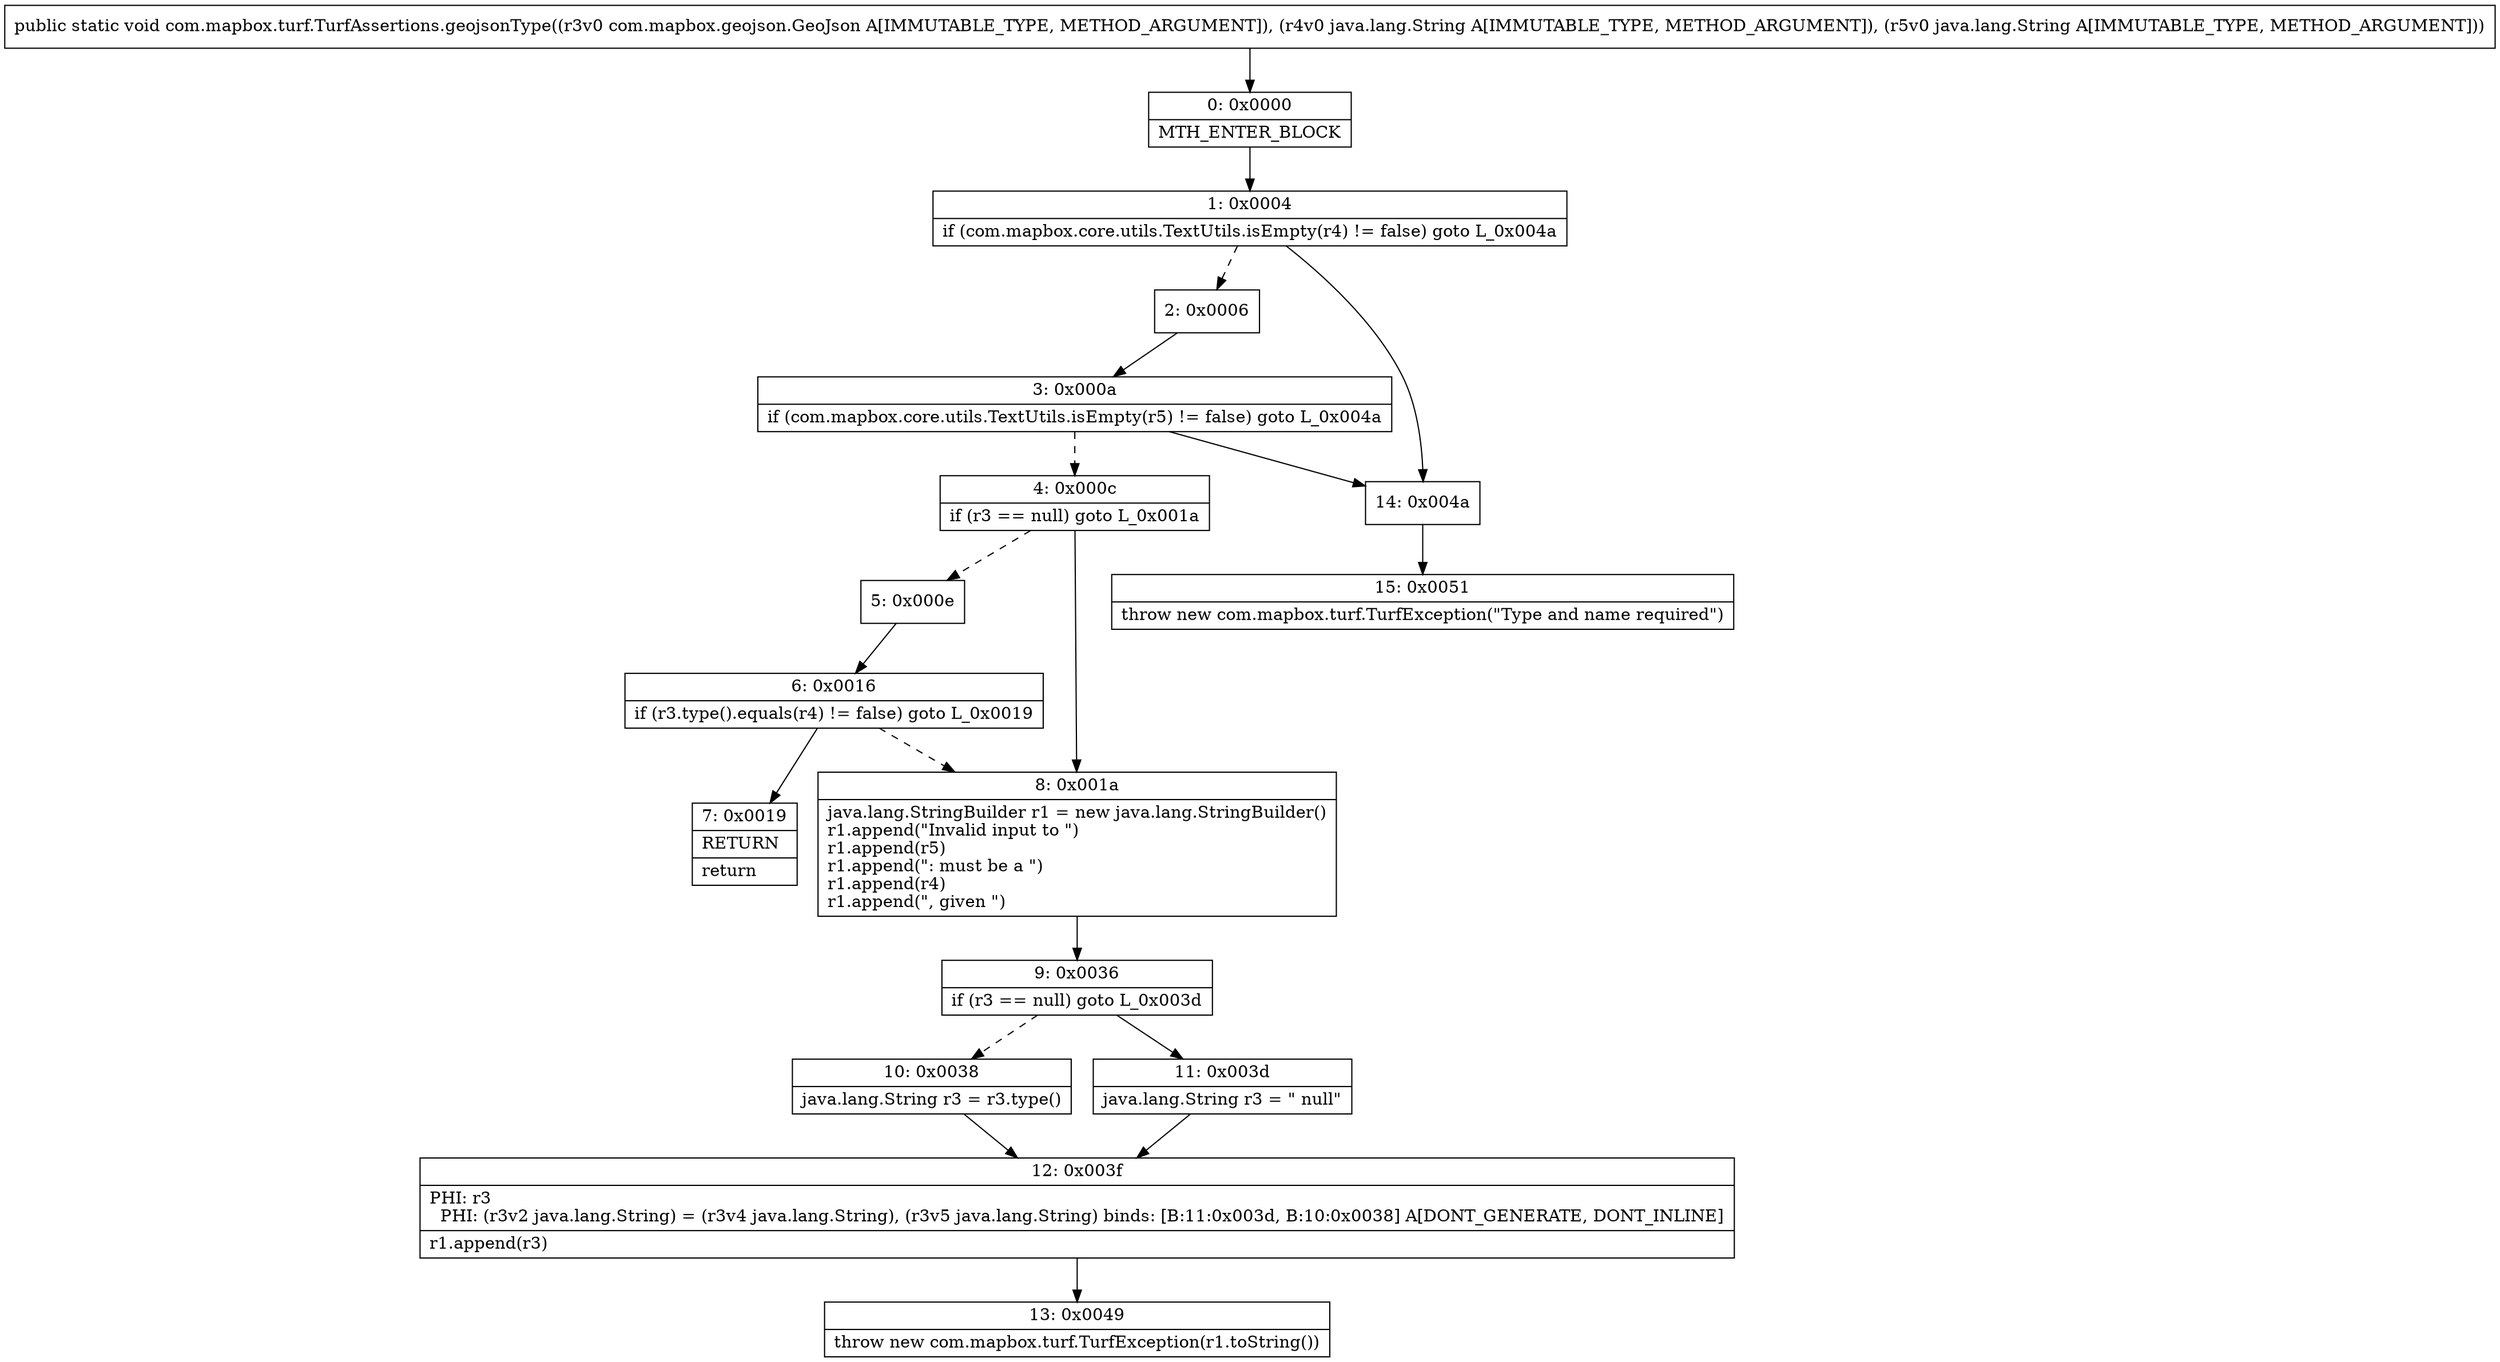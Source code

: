 digraph "CFG forcom.mapbox.turf.TurfAssertions.geojsonType(Lcom\/mapbox\/geojson\/GeoJson;Ljava\/lang\/String;Ljava\/lang\/String;)V" {
Node_0 [shape=record,label="{0\:\ 0x0000|MTH_ENTER_BLOCK\l}"];
Node_1 [shape=record,label="{1\:\ 0x0004|if (com.mapbox.core.utils.TextUtils.isEmpty(r4) != false) goto L_0x004a\l}"];
Node_2 [shape=record,label="{2\:\ 0x0006}"];
Node_3 [shape=record,label="{3\:\ 0x000a|if (com.mapbox.core.utils.TextUtils.isEmpty(r5) != false) goto L_0x004a\l}"];
Node_4 [shape=record,label="{4\:\ 0x000c|if (r3 == null) goto L_0x001a\l}"];
Node_5 [shape=record,label="{5\:\ 0x000e}"];
Node_6 [shape=record,label="{6\:\ 0x0016|if (r3.type().equals(r4) != false) goto L_0x0019\l}"];
Node_7 [shape=record,label="{7\:\ 0x0019|RETURN\l|return\l}"];
Node_8 [shape=record,label="{8\:\ 0x001a|java.lang.StringBuilder r1 = new java.lang.StringBuilder()\lr1.append(\"Invalid input to \")\lr1.append(r5)\lr1.append(\": must be a \")\lr1.append(r4)\lr1.append(\", given \")\l}"];
Node_9 [shape=record,label="{9\:\ 0x0036|if (r3 == null) goto L_0x003d\l}"];
Node_10 [shape=record,label="{10\:\ 0x0038|java.lang.String r3 = r3.type()\l}"];
Node_11 [shape=record,label="{11\:\ 0x003d|java.lang.String r3 = \" null\"\l}"];
Node_12 [shape=record,label="{12\:\ 0x003f|PHI: r3 \l  PHI: (r3v2 java.lang.String) = (r3v4 java.lang.String), (r3v5 java.lang.String) binds: [B:11:0x003d, B:10:0x0038] A[DONT_GENERATE, DONT_INLINE]\l|r1.append(r3)\l}"];
Node_13 [shape=record,label="{13\:\ 0x0049|throw new com.mapbox.turf.TurfException(r1.toString())\l}"];
Node_14 [shape=record,label="{14\:\ 0x004a}"];
Node_15 [shape=record,label="{15\:\ 0x0051|throw new com.mapbox.turf.TurfException(\"Type and name required\")\l}"];
MethodNode[shape=record,label="{public static void com.mapbox.turf.TurfAssertions.geojsonType((r3v0 com.mapbox.geojson.GeoJson A[IMMUTABLE_TYPE, METHOD_ARGUMENT]), (r4v0 java.lang.String A[IMMUTABLE_TYPE, METHOD_ARGUMENT]), (r5v0 java.lang.String A[IMMUTABLE_TYPE, METHOD_ARGUMENT])) }"];
MethodNode -> Node_0;
Node_0 -> Node_1;
Node_1 -> Node_2[style=dashed];
Node_1 -> Node_14;
Node_2 -> Node_3;
Node_3 -> Node_4[style=dashed];
Node_3 -> Node_14;
Node_4 -> Node_5[style=dashed];
Node_4 -> Node_8;
Node_5 -> Node_6;
Node_6 -> Node_7;
Node_6 -> Node_8[style=dashed];
Node_8 -> Node_9;
Node_9 -> Node_10[style=dashed];
Node_9 -> Node_11;
Node_10 -> Node_12;
Node_11 -> Node_12;
Node_12 -> Node_13;
Node_14 -> Node_15;
}

